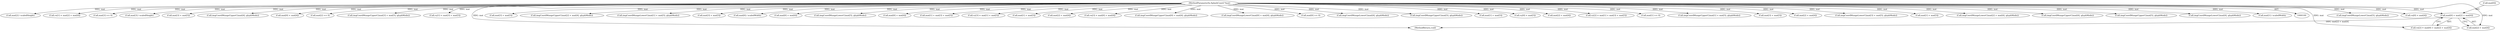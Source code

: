 digraph "0_poppler_a205e71a2dbe0c8d4f4905a76a3f79ec522eacec@array" {
"1000180" [label="(Call,mat[0] + mat[2] + mat[4])"];
"1000105" [label="(MethodParameterIn,SplashCoord *mat)"];
"1000408" [label="(Call,imgCoordMungeLowerC(mat[5], glyphMode))"];
"1000140" [label="(Call,vx[0] = mat[4])"];
"1000566" [label="(Call,mat[2] / scaledHeight)"];
"1000154" [label="(Call,vx[1] = mat[2] + mat[4])"];
"1000484" [label="(Call,mat[3] >= 0)"];
"1000573" [label="(Call,mat[3] / scaledHeight)"];
"1000199" [label="(Call,mat[3] + mat[5])"];
"1000375" [label="(Call,imgCoordMungeUpperC(mat[4], glyphMode))"];
"1000381" [label="(Call,mat[0] + mat[4])"];
"1000441" [label="(Call,mat[2] >= 0)"];
"1000493" [label="(Call,imgCoordMungeUpperC(mat[3] + mat[5], glyphMode))"];
"1000165" [label="(Call,vy[1] = mat[3] + mat[5])"];
"1000652" [label="(MethodReturn,void)"];
"1000494" [label="(Call,mat[3] + mat[5])"];
"1000450" [label="(Call,imgCoordMungeUpperC(mat[2] + mat[4], glyphMode))"];
"1000423" [label="(Call,imgCoordMungeLowerC(mat[1] + mat[5], glyphMode))"];
"1000518" [label="(Call,mat[3] + mat[5])"];
"1000552" [label="(Call,mat[0] / scaledWidth)"];
"1000210" [label="(Call,mat[0] + mat[4])"];
"1000181" [label="(Call,mat[0])"];
"1000502" [label="(Call,imgCoordMungeLowerC(mat[5], glyphMode))"];
"1000357" [label="(Call,mat[0] + mat[4])"];
"1000195" [label="(Call,mat[1] + mat[3] + mat[5])"];
"1000217" [label="(Call,vy[3] = mat[1] + mat[5])"];
"1000400" [label="(Call,mat[1] + mat[5])"];
"1000451" [label="(Call,mat[2] + mat[4])"];
"1000184" [label="(Call,mat[2] + mat[4])"];
"1000206" [label="(Call,vx[3] = mat[0] + mat[4])"];
"1000356" [label="(Call,imgCoordMungeUpperC(mat[0] + mat[4], glyphMode))"];
"1000380" [label="(Call,imgCoordMungeLowerC(mat[0] + mat[4], glyphMode))"];
"1000347" [label="(Call,mat[0] >= 0)"];
"1000365" [label="(Call,imgCoordMungeLowerC(mat[4], glyphMode))"];
"1000418" [label="(Call,imgCoordMungeUpperC(mat[5], glyphMode))"];
"1000221" [label="(Call,mat[1] + mat[5])"];
"1000176" [label="(Call,vx[2] = mat[0] + mat[2] + mat[4])"];
"1000147" [label="(Call,vy[0] = mat[5])"];
"1000158" [label="(Call,mat[2] + mat[4])"];
"1000191" [label="(Call,vy[2] = mat[1] + mat[3] + mat[5])"];
"1000390" [label="(Call,mat[1] >= 0)"];
"1000399" [label="(Call,imgCoordMungeUpperC(mat[1] + mat[5], glyphMode))"];
"1000169" [label="(Call,mat[3] + mat[5])"];
"1000475" [label="(Call,mat[2] + mat[4])"];
"1000517" [label="(Call,imgCoordMungeLowerC(mat[3] + mat[5], glyphMode))"];
"1000424" [label="(Call,mat[1] + mat[5])"];
"1000474" [label="(Call,imgCoordMungeLowerC(mat[2] + mat[4], glyphMode))"];
"1000469" [label="(Call,imgCoordMungeUpperC(mat[4], glyphMode))"];
"1000512" [label="(Call,imgCoordMungeUpperC(mat[5], glyphMode))"];
"1000105" [label="(MethodParameterIn,SplashCoord *mat)"];
"1000459" [label="(Call,imgCoordMungeLowerC(mat[4], glyphMode))"];
"1000559" [label="(Call,mat[1] / scaledWidth)"];
"1000180" [label="(Call,mat[0] + mat[2] + mat[4])"];
"1000180" -> "1000176"  [label="AST: "];
"1000180" -> "1000184"  [label="CFG: "];
"1000181" -> "1000180"  [label="AST: "];
"1000184" -> "1000180"  [label="AST: "];
"1000176" -> "1000180"  [label="CFG: "];
"1000180" -> "1000652"  [label="DDG: mat[2] + mat[4]"];
"1000105" -> "1000180"  [label="DDG: mat"];
"1000105" -> "1000100"  [label="AST: "];
"1000105" -> "1000652"  [label="DDG: mat"];
"1000105" -> "1000140"  [label="DDG: mat"];
"1000105" -> "1000147"  [label="DDG: mat"];
"1000105" -> "1000154"  [label="DDG: mat"];
"1000105" -> "1000158"  [label="DDG: mat"];
"1000105" -> "1000165"  [label="DDG: mat"];
"1000105" -> "1000169"  [label="DDG: mat"];
"1000105" -> "1000176"  [label="DDG: mat"];
"1000105" -> "1000184"  [label="DDG: mat"];
"1000105" -> "1000191"  [label="DDG: mat"];
"1000105" -> "1000195"  [label="DDG: mat"];
"1000105" -> "1000199"  [label="DDG: mat"];
"1000105" -> "1000206"  [label="DDG: mat"];
"1000105" -> "1000210"  [label="DDG: mat"];
"1000105" -> "1000217"  [label="DDG: mat"];
"1000105" -> "1000221"  [label="DDG: mat"];
"1000105" -> "1000347"  [label="DDG: mat"];
"1000105" -> "1000356"  [label="DDG: mat"];
"1000105" -> "1000357"  [label="DDG: mat"];
"1000105" -> "1000365"  [label="DDG: mat"];
"1000105" -> "1000375"  [label="DDG: mat"];
"1000105" -> "1000380"  [label="DDG: mat"];
"1000105" -> "1000381"  [label="DDG: mat"];
"1000105" -> "1000390"  [label="DDG: mat"];
"1000105" -> "1000399"  [label="DDG: mat"];
"1000105" -> "1000400"  [label="DDG: mat"];
"1000105" -> "1000408"  [label="DDG: mat"];
"1000105" -> "1000418"  [label="DDG: mat"];
"1000105" -> "1000423"  [label="DDG: mat"];
"1000105" -> "1000424"  [label="DDG: mat"];
"1000105" -> "1000441"  [label="DDG: mat"];
"1000105" -> "1000450"  [label="DDG: mat"];
"1000105" -> "1000451"  [label="DDG: mat"];
"1000105" -> "1000459"  [label="DDG: mat"];
"1000105" -> "1000469"  [label="DDG: mat"];
"1000105" -> "1000474"  [label="DDG: mat"];
"1000105" -> "1000475"  [label="DDG: mat"];
"1000105" -> "1000484"  [label="DDG: mat"];
"1000105" -> "1000493"  [label="DDG: mat"];
"1000105" -> "1000494"  [label="DDG: mat"];
"1000105" -> "1000502"  [label="DDG: mat"];
"1000105" -> "1000512"  [label="DDG: mat"];
"1000105" -> "1000517"  [label="DDG: mat"];
"1000105" -> "1000518"  [label="DDG: mat"];
"1000105" -> "1000552"  [label="DDG: mat"];
"1000105" -> "1000559"  [label="DDG: mat"];
"1000105" -> "1000566"  [label="DDG: mat"];
"1000105" -> "1000573"  [label="DDG: mat"];
}
